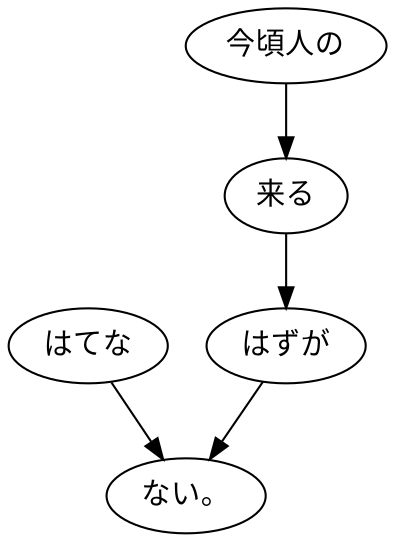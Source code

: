 digraph graph2708 {
	node0 [label="はてな"];
	node1 [label="今頃人の"];
	node2 [label="来る"];
	node3 [label="はずが"];
	node4 [label="ない。"];
	node0 -> node4;
	node1 -> node2;
	node2 -> node3;
	node3 -> node4;
}

